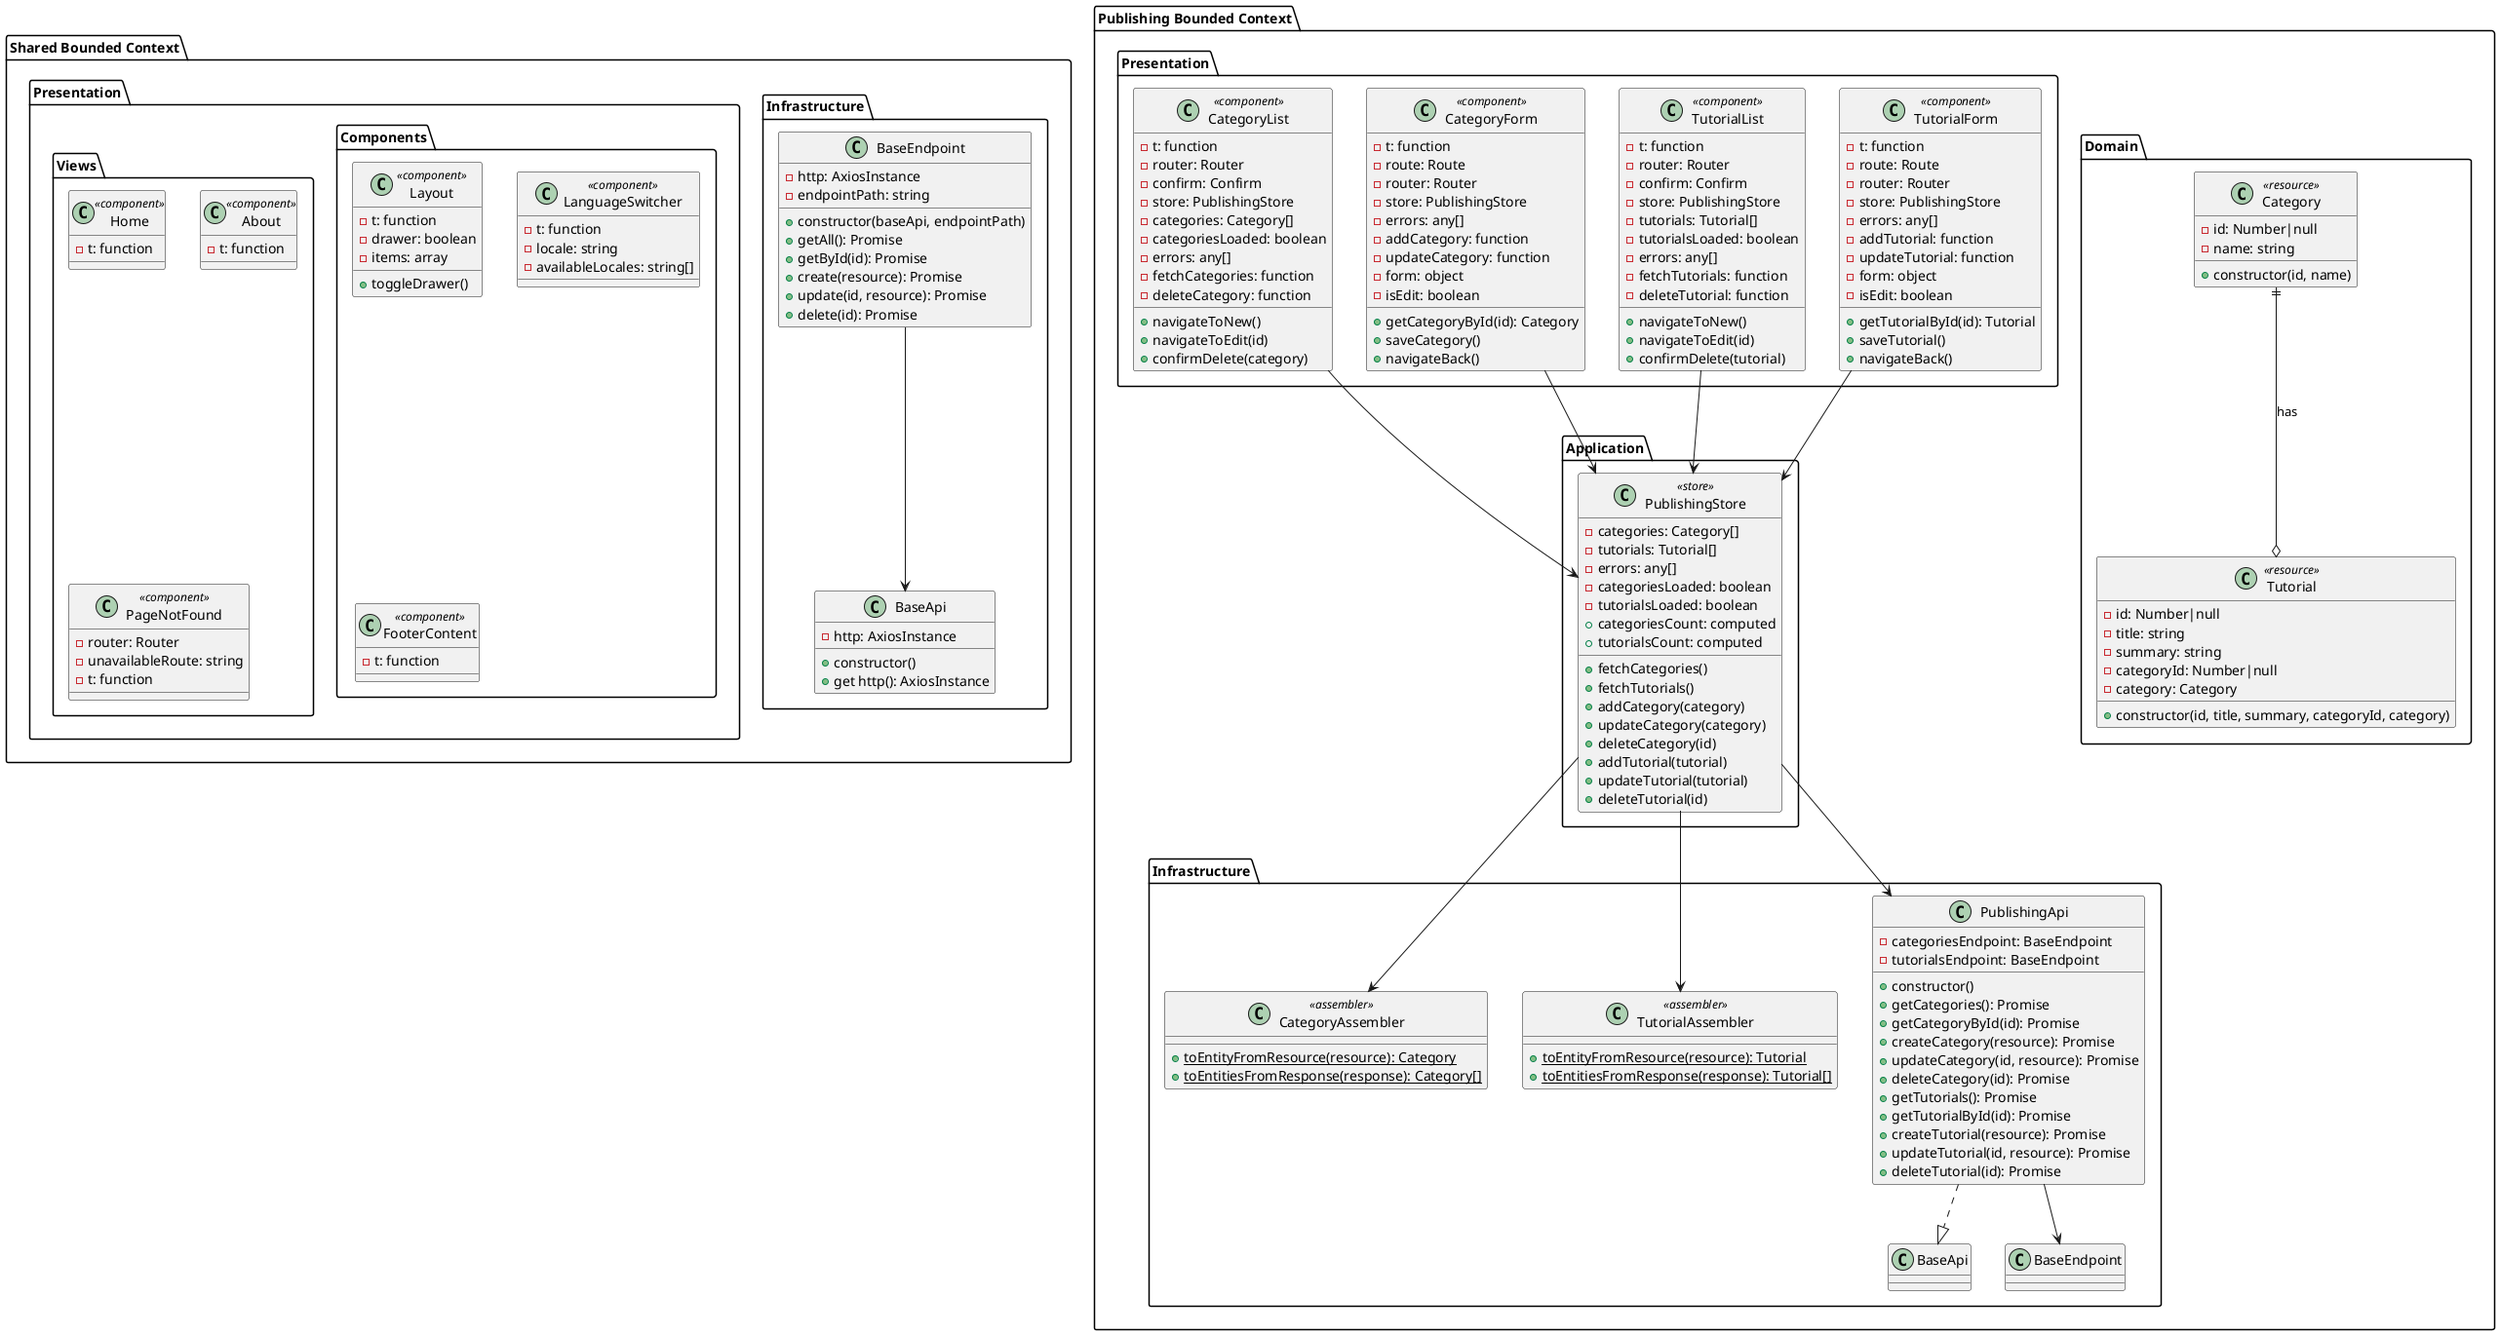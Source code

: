 @startuml
package "Publishing Bounded Context" as publishing {
    package "Domain" as publishing_domain {
        class Category <<resource>> {
            - id: Number|null
            - name: string
            + constructor(id, name)
        }

        class Tutorial <<resource>> {
            - id: Number|null
            - title: string
            - summary: string
            - categoryId: Number|null
            - category: Category
            + constructor(id, title, summary, categoryId, category)
        }

        Category ||--o Tutorial : has
    }

    package "Infrastructure" as publishing_infrastructure {
        class CategoryAssembler <<assembler>> {
            + {static} toEntityFromResource(resource): Category
            + {static} toEntitiesFromResponse(response): Category[]
        }

        class TutorialAssembler <<assembler>> {
            + {static} toEntityFromResource(resource): Tutorial
            + {static} toEntitiesFromResponse(response): Tutorial[]
        }

        class PublishingApi {
            - categoriesEndpoint: BaseEndpoint
            - tutorialsEndpoint: BaseEndpoint
            + constructor()
            + getCategories(): Promise
            + getCategoryById(id): Promise
            + createCategory(resource): Promise
            + updateCategory(id, resource): Promise
            + deleteCategory(id): Promise
            + getTutorials(): Promise
            + getTutorialById(id): Promise
            + createTutorial(resource): Promise
            + updateTutorial(id, resource): Promise
            + deleteTutorial(id): Promise
        }

        PublishingApi ..|> BaseApi
        PublishingApi --> BaseEndpoint
    }

    package "Application" as publishing_application {
        class PublishingStore <<store>> {
            - categories: Category[]
            - tutorials: Tutorial[]
            - errors: any[]
            - categoriesLoaded: boolean
            - tutorialsLoaded: boolean
            + categoriesCount: computed
            + tutorialsCount: computed
            + fetchCategories()
            + fetchTutorials()
            + addCategory(category)
            + updateCategory(category)
            + deleteCategory(id)
            + addTutorial(tutorial)
            + updateTutorial(tutorial)
            + deleteTutorial(id)
        }

        PublishingStore --> PublishingApi
        PublishingStore --> CategoryAssembler
        PublishingStore --> TutorialAssembler
    }

    package "Presentation" as publishing_presentation {
        class CategoryList <<component>> {
            - t: function
            - router: Router
            - confirm: Confirm
            - store: PublishingStore
            - categories: Category[]
            - categoriesLoaded: boolean
            - errors: any[]
            - fetchCategories: function
            - deleteCategory: function
            + navigateToNew()
            + navigateToEdit(id)
            + confirmDelete(category)
        }

        class CategoryForm <<component>> {
            - t: function
            - route: Route
            - router: Router
            - store: PublishingStore
            - errors: any[]
            - addCategory: function
            - updateCategory: function
            - form: object
            - isEdit: boolean
            + getCategoryById(id): Category
            + saveCategory()
            + navigateBack()
        }

        class TutorialList <<component>> {
            - t: function
            - router: Router
            - confirm: Confirm
            - store: PublishingStore
            - tutorials: Tutorial[]
            - tutorialsLoaded: boolean
            - errors: any[]
            - fetchTutorials: function
            - deleteTutorial: function
            + navigateToNew()
            + navigateToEdit(id)
            + confirmDelete(tutorial)
        }

        class TutorialForm <<component>> {
            - t: function
            - route: Route
            - router: Router
            - store: PublishingStore
            - errors: any[]
            - addTutorial: function
            - updateTutorial: function
            - form: object
            - isEdit: boolean
            + getTutorialById(id): Tutorial
            + saveTutorial()
            + navigateBack()
        }

        CategoryList --> PublishingStore
        CategoryForm --> PublishingStore
        TutorialList --> PublishingStore
        TutorialForm --> PublishingStore
    }
}

package "Shared Bounded Context" as shared {
    package "Infrastructure" as shared_infrastructure {
        class BaseApi {
            - http: AxiosInstance
            + constructor()
            + get http(): AxiosInstance
        }

        class BaseEndpoint {
            - http: AxiosInstance
            - endpointPath: string
            + constructor(baseApi, endpointPath)
            + getAll(): Promise
            + getById(id): Promise
            + create(resource): Promise
            + update(id, resource): Promise
            + delete(id): Promise
        }

        BaseEndpoint --> BaseApi
    }

    package "Presentation" as shared_presentation {
        package "Components" as shared_components {
            class Layout <<component>> {
                - t: function
                - drawer: boolean
                - items: array
                + toggleDrawer()
            }

            class LanguageSwitcher <<component>> {
                - t: function
                - locale: string
                - availableLocales: string[]
            }

            class FooterContent <<component>> {
                - t: function
            }
        }

        package "Views" as shared_views {
            class Home <<component>> {
                - t: function
            }

            class About <<component>> {
                - t: function
            }

            class PageNotFound <<component>> {
                - router: Router
                - unavailableRoute: string
                - t: function
            }
        }
    }
}
@enduml